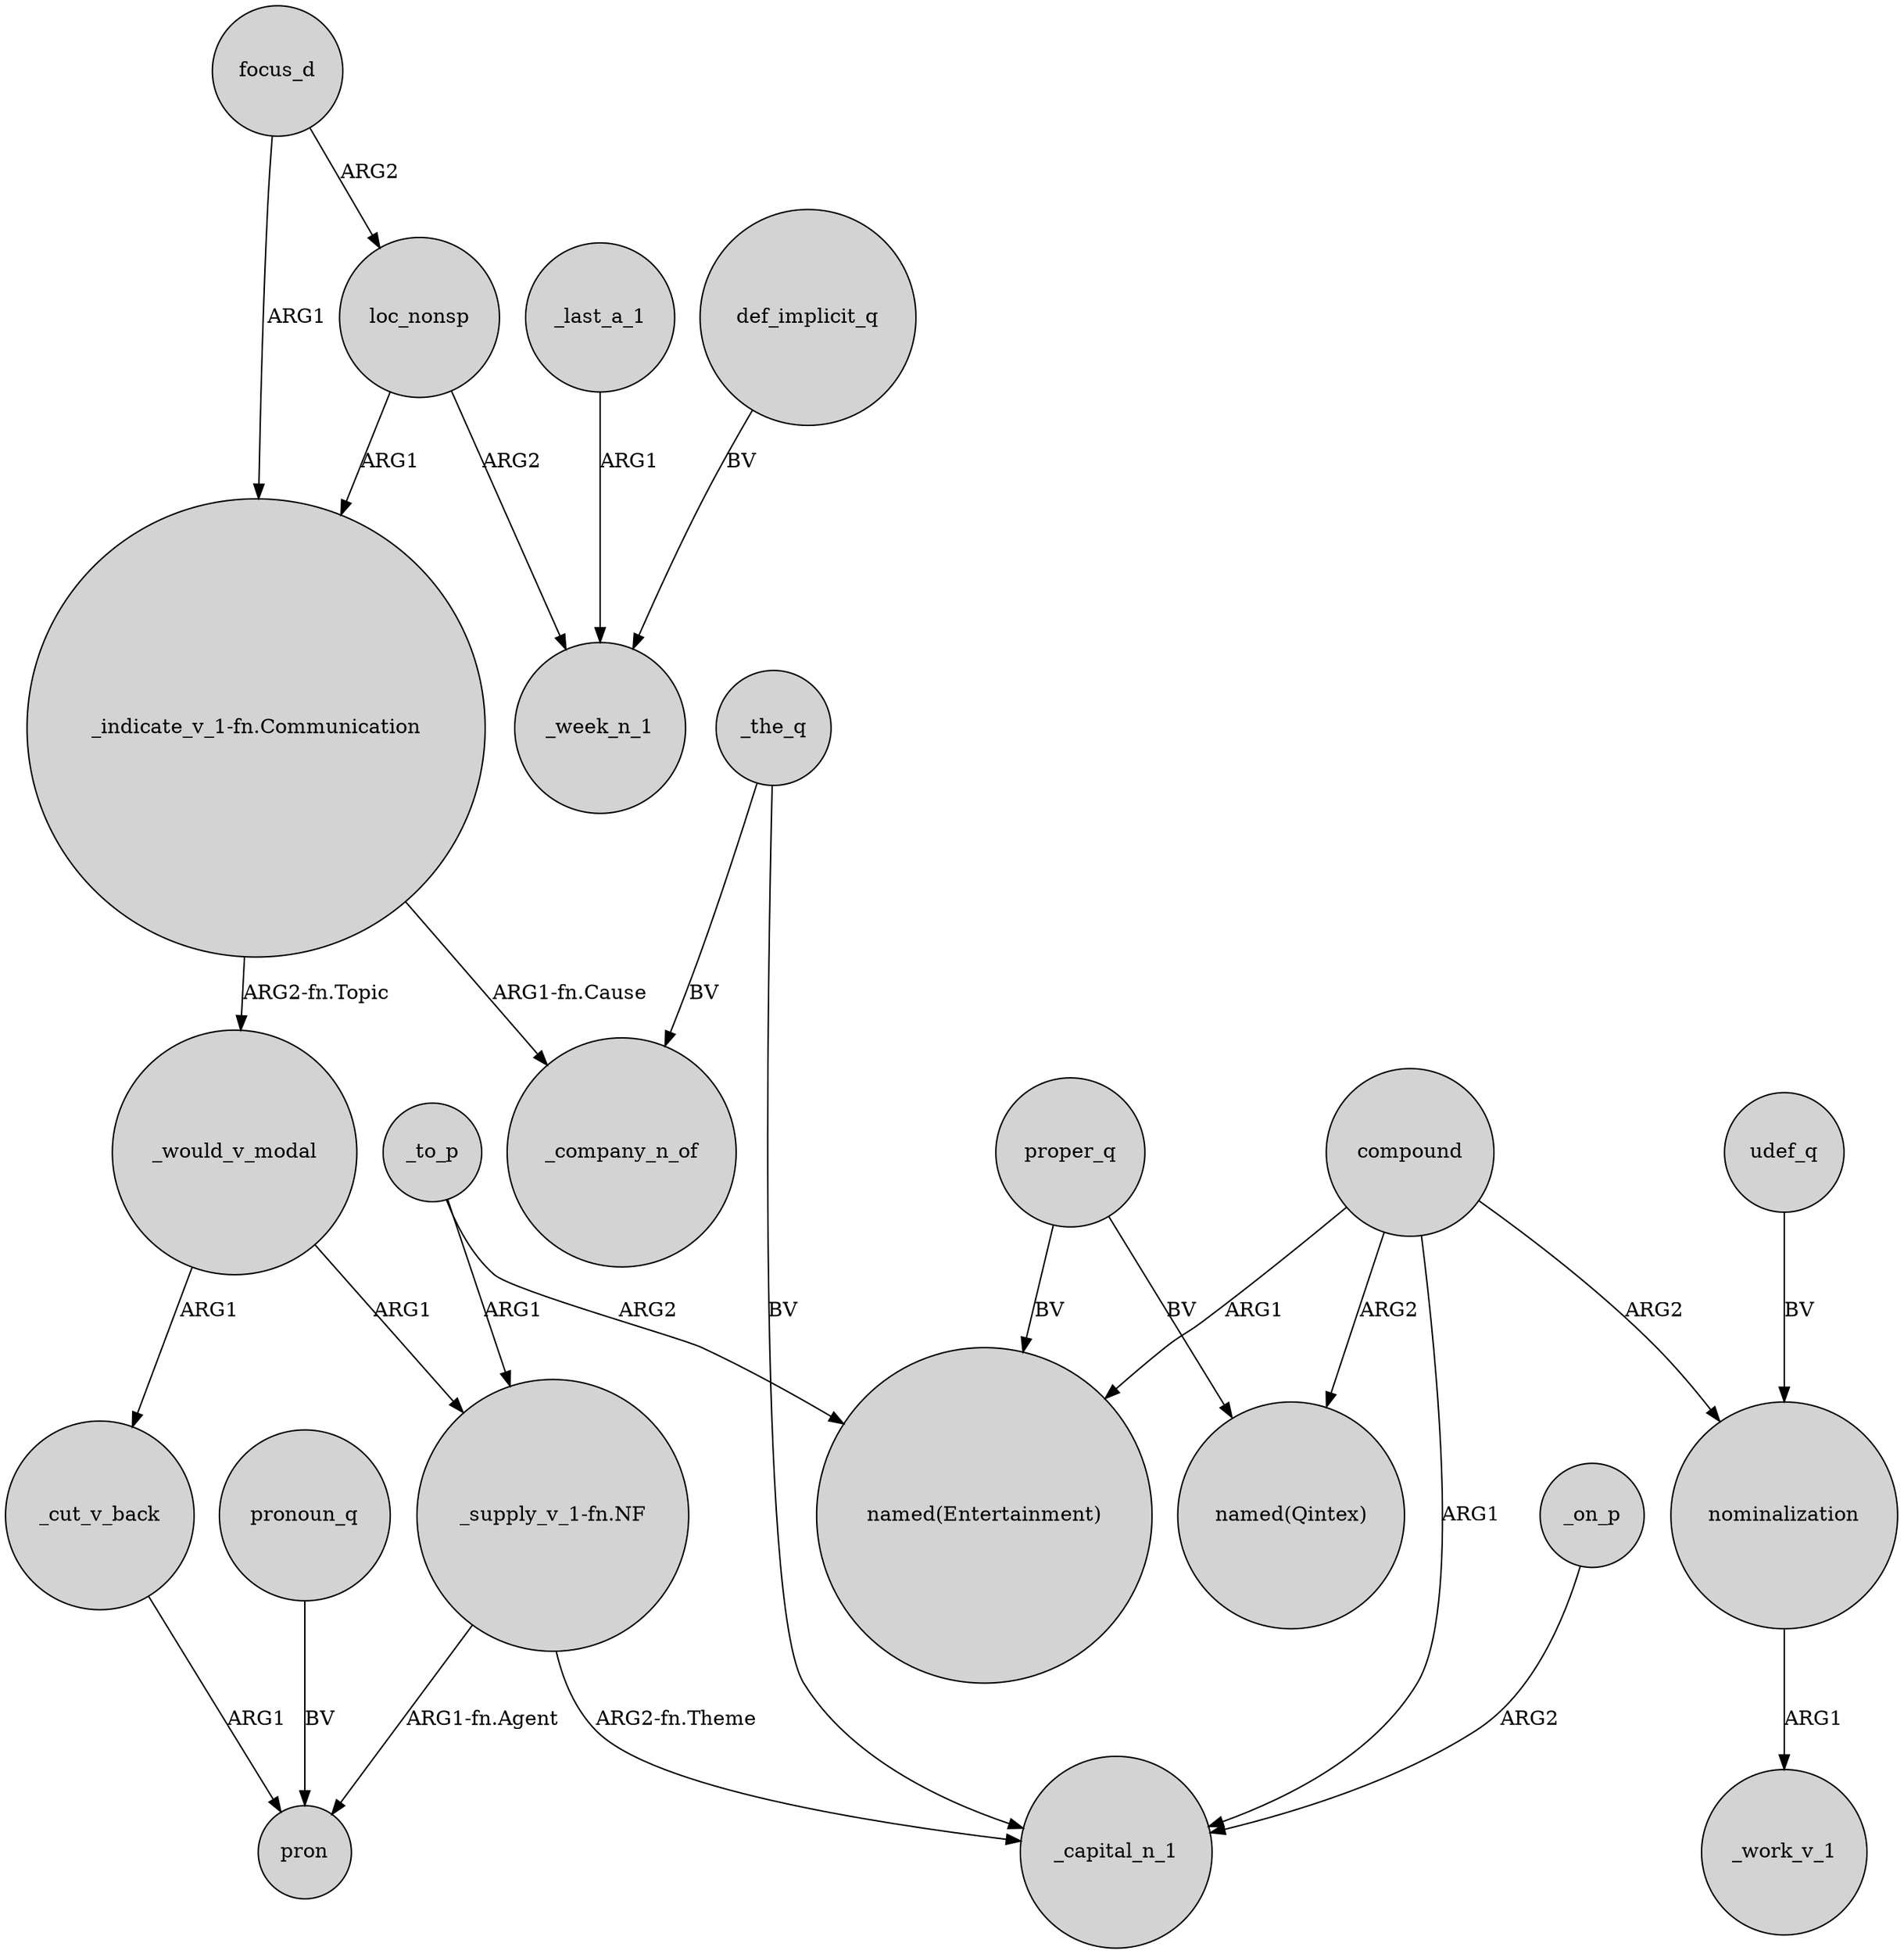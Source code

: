 digraph {
	node [shape=circle style=filled]
	focus_d -> loc_nonsp [label=ARG2]
	nominalization -> _work_v_1 [label=ARG1]
	def_implicit_q -> _week_n_1 [label=BV]
	_would_v_modal -> _cut_v_back [label=ARG1]
	proper_q -> "named(Qintex)" [label=BV]
	loc_nonsp -> "_indicate_v_1-fn.Communication" [label=ARG1]
	focus_d -> "_indicate_v_1-fn.Communication" [label=ARG1]
	compound -> "named(Qintex)" [label=ARG2]
	compound -> nominalization [label=ARG2]
	_the_q -> _company_n_of [label=BV]
	_the_q -> _capital_n_1 [label=BV]
	pronoun_q -> pron [label=BV]
	loc_nonsp -> _week_n_1 [label=ARG2]
	"_indicate_v_1-fn.Communication" -> _company_n_of [label="ARG1-fn.Cause"]
	"_supply_v_1-fn.NF" -> _capital_n_1 [label="ARG2-fn.Theme"]
	_last_a_1 -> _week_n_1 [label=ARG1]
	compound -> _capital_n_1 [label=ARG1]
	proper_q -> "named(Entertainment)" [label=BV]
	_on_p -> _capital_n_1 [label=ARG2]
	_to_p -> "_supply_v_1-fn.NF" [label=ARG1]
	udef_q -> nominalization [label=BV]
	"_indicate_v_1-fn.Communication" -> _would_v_modal [label="ARG2-fn.Topic"]
	"_supply_v_1-fn.NF" -> pron [label="ARG1-fn.Agent"]
	_to_p -> "named(Entertainment)" [label=ARG2]
	compound -> "named(Entertainment)" [label=ARG1]
	_would_v_modal -> "_supply_v_1-fn.NF" [label=ARG1]
	_cut_v_back -> pron [label=ARG1]
}
